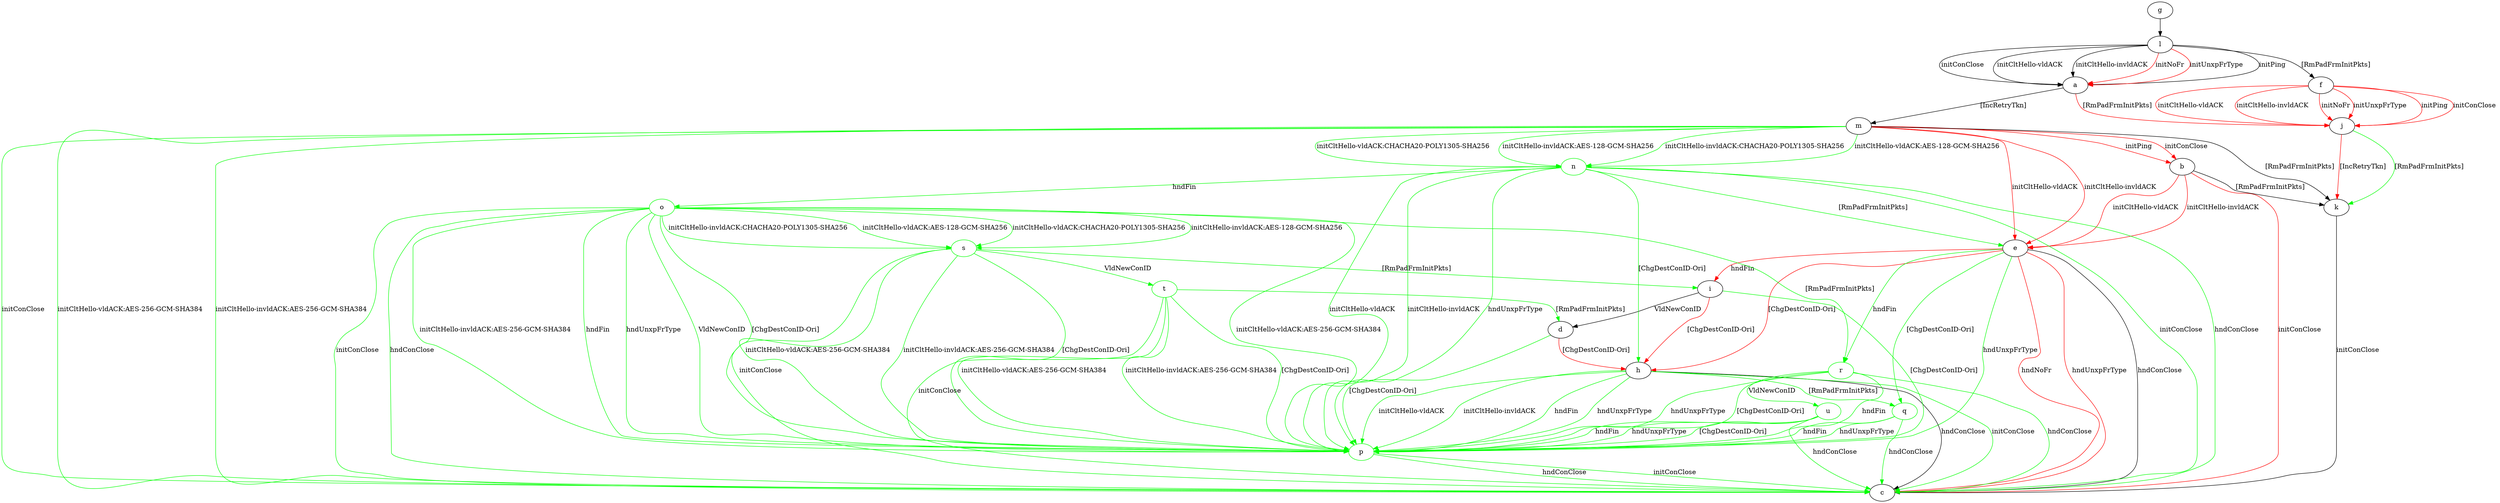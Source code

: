 digraph "" {
	a -> j	[key=0,
		color=red,
		label="[RmPadFrmInitPkts] "];
	a -> m	[key=0,
		label="[IncRetryTkn] "];
	b -> c	[key=0,
		color=red,
		label="initConClose "];
	b -> e	[key=0,
		color=red,
		label="initCltHello-vldACK "];
	b -> e	[key=1,
		color=red,
		label="initCltHello-invldACK "];
	b -> k	[key=0,
		label="[RmPadFrmInitPkts] "];
	d -> h	[key=0,
		color=red,
		label="[ChgDestConID-Ori] "];
	p	[color=green];
	d -> p	[key=0,
		color=green,
		label="[ChgDestConID-Ori] "];
	e -> c	[key=0,
		label="hndConClose "];
	e -> c	[key=1,
		color=red,
		label="hndNoFr "];
	e -> c	[key=2,
		color=red,
		label="hndUnxpFrType "];
	e -> h	[key=0,
		color=red,
		label="[ChgDestConID-Ori] "];
	e -> i	[key=0,
		color=red,
		label="hndFin "];
	e -> p	[key=0,
		color=green,
		label="hndUnxpFrType "];
	q	[color=green];
	e -> q	[key=0,
		color=green,
		label="[ChgDestConID-Ori] "];
	r	[color=green];
	e -> r	[key=0,
		color=green,
		label="hndFin "];
	f -> j	[key=0,
		color=red,
		label="initPing "];
	f -> j	[key=1,
		color=red,
		label="initConClose "];
	f -> j	[key=2,
		color=red,
		label="initCltHello-vldACK "];
	f -> j	[key=3,
		color=red,
		label="initCltHello-invldACK "];
	f -> j	[key=4,
		color=red,
		label="initNoFr "];
	f -> j	[key=5,
		color=red,
		label="initUnxpFrType "];
	g -> l	[key=0];
	h -> c	[key=0,
		label="hndConClose "];
	h -> c	[key=1,
		color=green,
		label="initConClose "];
	h -> p	[key=0,
		color=green,
		label="initCltHello-vldACK "];
	h -> p	[key=1,
		color=green,
		label="initCltHello-invldACK "];
	h -> p	[key=2,
		color=green,
		label="hndFin "];
	h -> p	[key=3,
		color=green,
		label="hndUnxpFrType "];
	h -> q	[key=0,
		color=green,
		label="[RmPadFrmInitPkts] "];
	i -> d	[key=0,
		label="VldNewConID "];
	i -> h	[key=0,
		color=red,
		label="[ChgDestConID-Ori] "];
	i -> p	[key=0,
		color=green,
		label="[ChgDestConID-Ori] "];
	j -> k	[key=0,
		color=green,
		label="[RmPadFrmInitPkts] "];
	j -> k	[key=1,
		color=red,
		label="[IncRetryTkn] "];
	k -> c	[key=0,
		label="initConClose "];
	l -> a	[key=0,
		label="initPing "];
	l -> a	[key=1,
		label="initConClose "];
	l -> a	[key=2,
		label="initCltHello-vldACK "];
	l -> a	[key=3,
		label="initCltHello-invldACK "];
	l -> a	[key=4,
		color=red,
		label="initNoFr "];
	l -> a	[key=5,
		color=red,
		label="initUnxpFrType "];
	l -> f	[key=0,
		label="[RmPadFrmInitPkts] "];
	m -> b	[key=0,
		color=red,
		label="initPing "];
	m -> b	[key=1,
		color=red,
		label="initConClose "];
	m -> c	[key=0,
		color=green,
		label="initConClose "];
	m -> c	[key=1,
		color=green,
		label="initCltHello-vldACK:AES-256-GCM-SHA384 "];
	m -> c	[key=2,
		color=green,
		label="initCltHello-invldACK:AES-256-GCM-SHA384 "];
	m -> e	[key=0,
		color=red,
		label="initCltHello-vldACK "];
	m -> e	[key=1,
		color=red,
		label="initCltHello-invldACK "];
	m -> k	[key=0,
		label="[RmPadFrmInitPkts] "];
	n	[color=green];
	m -> n	[key=0,
		color=green,
		label="initCltHello-vldACK:AES-128-GCM-SHA256 "];
	m -> n	[key=1,
		color=green,
		label="initCltHello-vldACK:CHACHA20-POLY1305-SHA256 "];
	m -> n	[key=2,
		color=green,
		label="initCltHello-invldACK:AES-128-GCM-SHA256 "];
	m -> n	[key=3,
		color=green,
		label="initCltHello-invldACK:CHACHA20-POLY1305-SHA256 "];
	n -> c	[key=0,
		color=green,
		label="initConClose "];
	n -> c	[key=1,
		color=green,
		label="hndConClose "];
	n -> e	[key=0,
		color=green,
		label="[RmPadFrmInitPkts] "];
	n -> h	[key=0,
		color=green,
		label="[ChgDestConID-Ori] "];
	o	[color=green];
	n -> o	[key=0,
		color=green,
		label="hndFin "];
	n -> p	[key=0,
		color=green,
		label="initCltHello-vldACK "];
	n -> p	[key=1,
		color=green,
		label="initCltHello-invldACK "];
	n -> p	[key=2,
		color=green,
		label="hndUnxpFrType "];
	o -> c	[key=0,
		color=green,
		label="initConClose "];
	o -> c	[key=1,
		color=green,
		label="hndConClose "];
	o -> p	[key=0,
		color=green,
		label="initCltHello-vldACK:AES-256-GCM-SHA384 "];
	o -> p	[key=1,
		color=green,
		label="initCltHello-invldACK:AES-256-GCM-SHA384 "];
	o -> p	[key=2,
		color=green,
		label="hndFin "];
	o -> p	[key=3,
		color=green,
		label="hndUnxpFrType "];
	o -> p	[key=4,
		color=green,
		label="VldNewConID "];
	o -> p	[key=5,
		color=green,
		label="[ChgDestConID-Ori] "];
	o -> r	[key=0,
		color=green,
		label="[RmPadFrmInitPkts] "];
	s	[color=green];
	o -> s	[key=0,
		color=green,
		label="initCltHello-vldACK:AES-128-GCM-SHA256 "];
	o -> s	[key=1,
		color=green,
		label="initCltHello-vldACK:CHACHA20-POLY1305-SHA256 "];
	o -> s	[key=2,
		color=green,
		label="initCltHello-invldACK:AES-128-GCM-SHA256 "];
	o -> s	[key=3,
		color=green,
		label="initCltHello-invldACK:CHACHA20-POLY1305-SHA256 "];
	p -> c	[key=0,
		color=green,
		label="initConClose "];
	p -> c	[key=1,
		color=green,
		label="hndConClose "];
	q -> c	[key=0,
		color=green,
		label="hndConClose "];
	q -> p	[key=0,
		color=green,
		label="hndFin "];
	q -> p	[key=1,
		color=green,
		label="hndUnxpFrType "];
	r -> c	[key=0,
		color=green,
		label="hndConClose "];
	r -> p	[key=0,
		color=green,
		label="hndFin "];
	r -> p	[key=1,
		color=green,
		label="hndUnxpFrType "];
	r -> p	[key=2,
		color=green,
		label="[ChgDestConID-Ori] "];
	u	[color=green];
	r -> u	[key=0,
		color=green,
		label="VldNewConID "];
	s -> c	[key=0,
		color=green,
		label="initConClose "];
	s -> i	[key=0,
		color=green,
		label="[RmPadFrmInitPkts] "];
	s -> p	[key=0,
		color=green,
		label="initCltHello-vldACK:AES-256-GCM-SHA384 "];
	s -> p	[key=1,
		color=green,
		label="initCltHello-invldACK:AES-256-GCM-SHA384 "];
	s -> p	[key=2,
		color=green,
		label="[ChgDestConID-Ori] "];
	t	[color=green];
	s -> t	[key=0,
		color=green,
		label="VldNewConID "];
	t -> c	[key=0,
		color=green,
		label="initConClose "];
	t -> d	[key=0,
		color=green,
		label="[RmPadFrmInitPkts] "];
	t -> p	[key=0,
		color=green,
		label="initCltHello-vldACK:AES-256-GCM-SHA384 "];
	t -> p	[key=1,
		color=green,
		label="initCltHello-invldACK:AES-256-GCM-SHA384 "];
	t -> p	[key=2,
		color=green,
		label="[ChgDestConID-Ori] "];
	u -> c	[key=0,
		color=green,
		label="hndConClose "];
	u -> p	[key=0,
		color=green,
		label="hndFin "];
	u -> p	[key=1,
		color=green,
		label="hndUnxpFrType "];
	u -> p	[key=2,
		color=green,
		label="[ChgDestConID-Ori] "];
}

